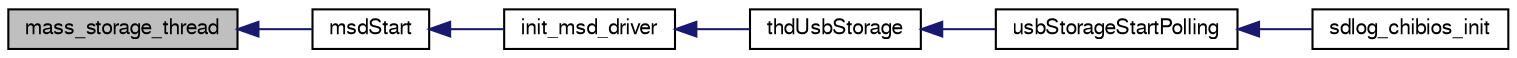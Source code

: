 digraph "mass_storage_thread"
{
  edge [fontname="FreeSans",fontsize="10",labelfontname="FreeSans",labelfontsize="10"];
  node [fontname="FreeSans",fontsize="10",shape=record];
  rankdir="LR";
  Node1 [label="mass_storage_thread",height=0.2,width=0.4,color="black", fillcolor="grey75", style="filled", fontcolor="black"];
  Node1 -> Node2 [dir="back",color="midnightblue",fontsize="10",style="solid",fontname="FreeSans"];
  Node2 [label="msdStart",height=0.2,width=0.4,color="black", fillcolor="white", style="filled",URL="$usb__msd_8h.html#a7889b266f8bf0e0063afd3546cd02439",tooltip="Starts a USB mass storage driver. "];
  Node2 -> Node3 [dir="back",color="midnightblue",fontsize="10",style="solid",fontname="FreeSans"];
  Node3 [label="init_msd_driver",height=0.2,width=0.4,color="black", fillcolor="white", style="filled",URL="$usb__msd_8h.html#a2c07ac4c24d02f56c726c38477e98b01"];
  Node3 -> Node4 [dir="back",color="midnightblue",fontsize="10",style="solid",fontname="FreeSans"];
  Node4 [label="thdUsbStorage",height=0.2,width=0.4,color="black", fillcolor="white", style="filled",URL="$usbStorage_8c.html#a03e36a472f457f472fc7031d798eac45"];
  Node4 -> Node5 [dir="back",color="midnightblue",fontsize="10",style="solid",fontname="FreeSans"];
  Node5 [label="usbStorageStartPolling",height=0.2,width=0.4,color="black", fillcolor="white", style="filled",URL="$usbStorage_8h.html#a12081a3972cd8a738a527d104c647665"];
  Node5 -> Node6 [dir="back",color="midnightblue",fontsize="10",style="solid",fontname="FreeSans"];
  Node6 [label="sdlog_chibios_init",height=0.2,width=0.4,color="black", fillcolor="white", style="filled",URL="$sdlog__chibios_8h.html#aeeba7682db35a9becddc07935f5d256a"];
}
